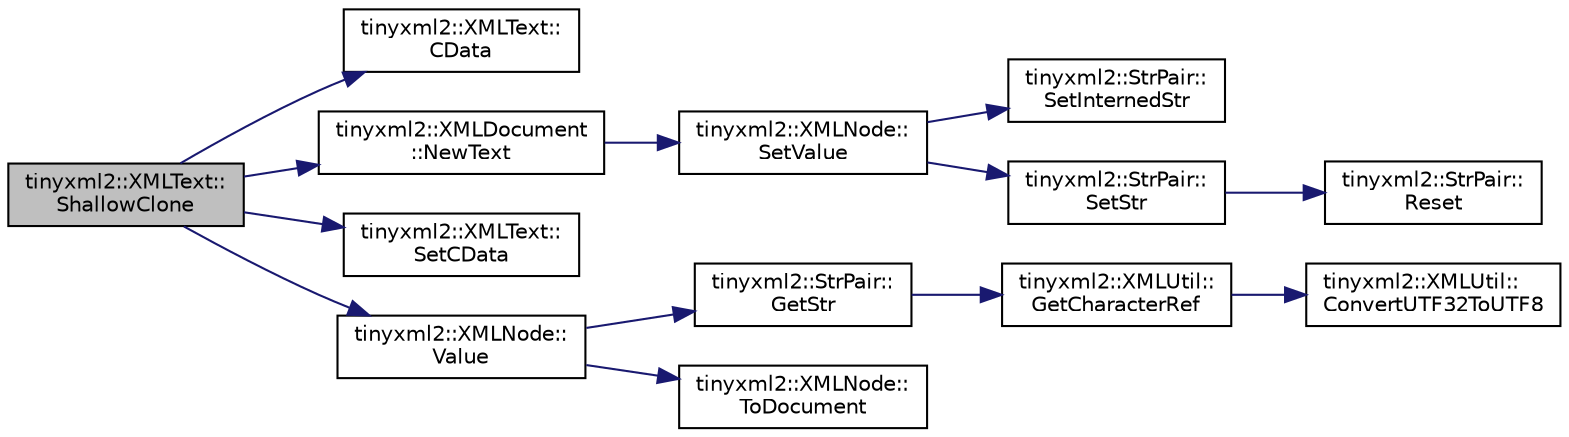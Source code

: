 digraph "tinyxml2::XMLText::ShallowClone"
{
 // LATEX_PDF_SIZE
  edge [fontname="Helvetica",fontsize="10",labelfontname="Helvetica",labelfontsize="10"];
  node [fontname="Helvetica",fontsize="10",shape=record];
  rankdir="LR";
  Node1 [label="tinyxml2::XMLText::\lShallowClone",height=0.2,width=0.4,color="black", fillcolor="grey75", style="filled", fontcolor="black",tooltip=" "];
  Node1 -> Node2 [color="midnightblue",fontsize="10",style="solid"];
  Node2 [label="tinyxml2::XMLText::\lCData",height=0.2,width=0.4,color="black", fillcolor="white", style="filled",URL="$classtinyxml2_1_1XMLText.html#ac1bb5ea4166c320882d9e0ad16fd385b",tooltip="Returns true if this is a CDATA text element."];
  Node1 -> Node3 [color="midnightblue",fontsize="10",style="solid"];
  Node3 [label="tinyxml2::XMLDocument\l::NewText",height=0.2,width=0.4,color="black", fillcolor="white", style="filled",URL="$classtinyxml2_1_1XMLDocument.html#acece5de77a0819f2341b08c1e1ed9987",tooltip=" "];
  Node3 -> Node4 [color="midnightblue",fontsize="10",style="solid"];
  Node4 [label="tinyxml2::XMLNode::\lSetValue",height=0.2,width=0.4,color="black", fillcolor="white", style="filled",URL="$classtinyxml2_1_1XMLNode.html#a09dd68cf9eae137579f6e50f36487513",tooltip=" "];
  Node4 -> Node5 [color="midnightblue",fontsize="10",style="solid"];
  Node5 [label="tinyxml2::StrPair::\lSetInternedStr",height=0.2,width=0.4,color="black", fillcolor="white", style="filled",URL="$classtinyxml2_1_1StrPair.html#a2baf6230e18333e02ab65d0897ee3941",tooltip=" "];
  Node4 -> Node6 [color="midnightblue",fontsize="10",style="solid"];
  Node6 [label="tinyxml2::StrPair::\lSetStr",height=0.2,width=0.4,color="black", fillcolor="white", style="filled",URL="$classtinyxml2_1_1StrPair.html#a1f82ec6b5bee35ee7466d8565e43b1de",tooltip=" "];
  Node6 -> Node7 [color="midnightblue",fontsize="10",style="solid"];
  Node7 [label="tinyxml2::StrPair::\lReset",height=0.2,width=0.4,color="black", fillcolor="white", style="filled",URL="$classtinyxml2_1_1StrPair.html#a80c1b3bd99bf62ae85c94a29ce537125",tooltip=" "];
  Node1 -> Node8 [color="midnightblue",fontsize="10",style="solid"];
  Node8 [label="tinyxml2::XMLText::\lSetCData",height=0.2,width=0.4,color="black", fillcolor="white", style="filled",URL="$classtinyxml2_1_1XMLText.html#ad080357d76ab7cc59d7651249949329d",tooltip="Declare whether this should be CDATA or standard text."];
  Node1 -> Node9 [color="midnightblue",fontsize="10",style="solid"];
  Node9 [label="tinyxml2::XMLNode::\lValue",height=0.2,width=0.4,color="black", fillcolor="white", style="filled",URL="$classtinyxml2_1_1XMLNode.html#a0485e51c670e741884cfd8362274d680",tooltip=" "];
  Node9 -> Node10 [color="midnightblue",fontsize="10",style="solid"];
  Node10 [label="tinyxml2::StrPair::\lGetStr",height=0.2,width=0.4,color="black", fillcolor="white", style="filled",URL="$classtinyxml2_1_1StrPair.html#ad87e3d11330f5e689ba1e7e54c023b57",tooltip=" "];
  Node10 -> Node11 [color="midnightblue",fontsize="10",style="solid"];
  Node11 [label="tinyxml2::XMLUtil::\lGetCharacterRef",height=0.2,width=0.4,color="black", fillcolor="white", style="filled",URL="$classtinyxml2_1_1XMLUtil.html#a5a96e5144a8d693dc4bcd783d9964648",tooltip=" "];
  Node11 -> Node12 [color="midnightblue",fontsize="10",style="solid"];
  Node12 [label="tinyxml2::XMLUtil::\lConvertUTF32ToUTF8",height=0.2,width=0.4,color="black", fillcolor="white", style="filled",URL="$classtinyxml2_1_1XMLUtil.html#a31c00d5c5dfb38382de1dfcaf4be3595",tooltip=" "];
  Node9 -> Node13 [color="midnightblue",fontsize="10",style="solid"];
  Node13 [label="tinyxml2::XMLNode::\lToDocument",height=0.2,width=0.4,color="black", fillcolor="white", style="filled",URL="$classtinyxml2_1_1XMLNode.html#a836e2966ed736fc3c94f70e12a2a3357",tooltip="Safely cast to a Document, or null."];
}
